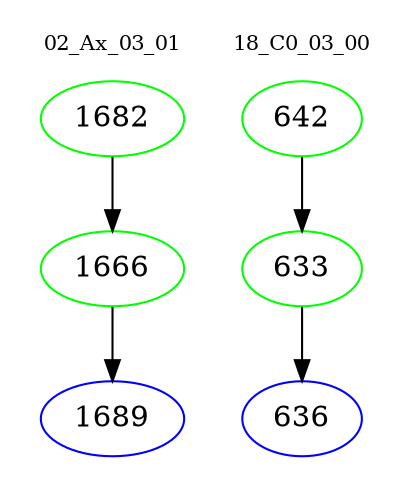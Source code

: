 digraph{
subgraph cluster_0 {
color = white
label = "02_Ax_03_01";
fontsize=10;
T0_1682 [label="1682", color="green"]
T0_1682 -> T0_1666 [color="black"]
T0_1666 [label="1666", color="green"]
T0_1666 -> T0_1689 [color="black"]
T0_1689 [label="1689", color="blue"]
}
subgraph cluster_1 {
color = white
label = "18_C0_03_00";
fontsize=10;
T1_642 [label="642", color="green"]
T1_642 -> T1_633 [color="black"]
T1_633 [label="633", color="green"]
T1_633 -> T1_636 [color="black"]
T1_636 [label="636", color="blue"]
}
}
